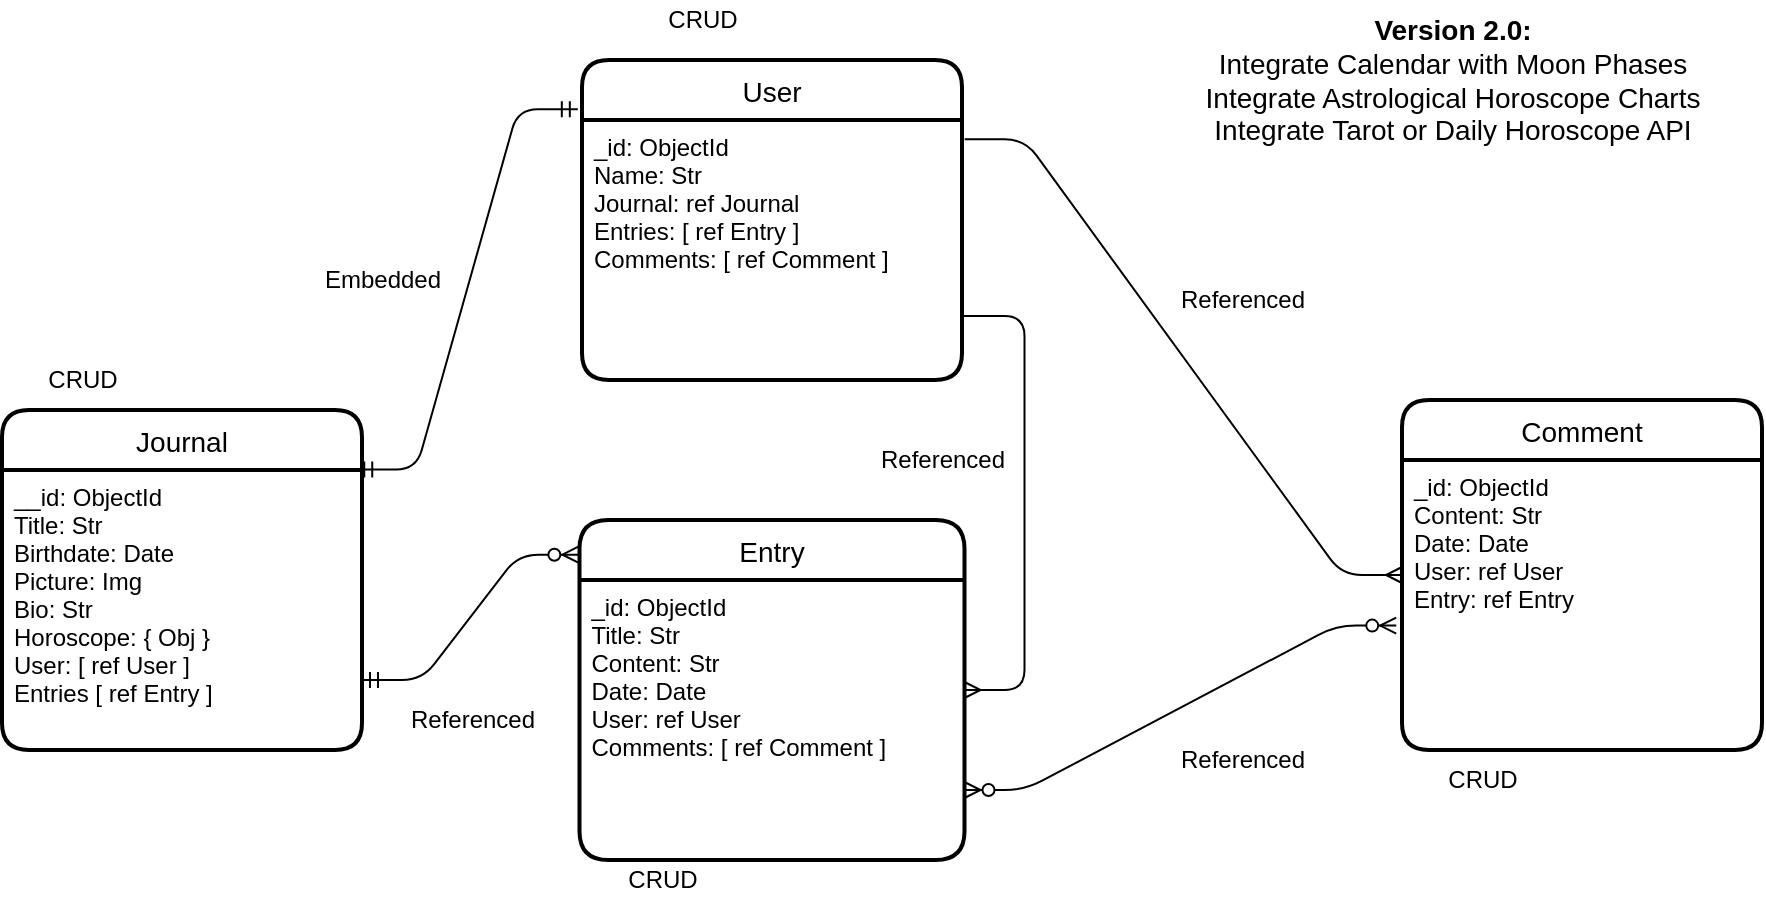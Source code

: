 <mxfile>
    <diagram id="hK5erOVCf_QydWKk-YI4" name="Page-1">
        <mxGraphModel dx="1031" dy="500" grid="1" gridSize="10" guides="1" tooltips="1" connect="1" arrows="1" fold="1" page="1" pageScale="1" pageWidth="850" pageHeight="1100" math="0" shadow="0">
            <root>
                <mxCell id="0"/>
                <mxCell id="1" parent="0"/>
                <mxCell id="2" value="User" style="swimlane;childLayout=stackLayout;horizontal=1;startSize=30;horizontalStack=0;rounded=1;fontSize=14;fontStyle=0;strokeWidth=2;resizeParent=0;resizeLast=1;shadow=0;dashed=0;align=center;" parent="1" vertex="1">
                    <mxGeometry x="440" y="190" width="190" height="160" as="geometry"/>
                </mxCell>
                <mxCell id="3" value="_id: ObjectId&#10;Name: Str&#10;Journal: ref Journal&#10;Entries: [ ref Entry ]&#10;Comments: [ ref Comment ]&#10;&#10;&#10;&#10;" style="align=left;strokeColor=none;fillColor=none;spacingLeft=4;fontSize=12;verticalAlign=top;resizable=0;rotatable=0;part=1;" parent="2" vertex="1">
                    <mxGeometry y="30" width="190" height="130" as="geometry"/>
                </mxCell>
                <mxCell id="4" value="Comment" style="swimlane;childLayout=stackLayout;horizontal=1;startSize=30;horizontalStack=0;rounded=1;fontSize=14;fontStyle=0;strokeWidth=2;resizeParent=0;resizeLast=1;shadow=0;dashed=0;align=center;" parent="1" vertex="1">
                    <mxGeometry x="850" y="360" width="180" height="175" as="geometry"/>
                </mxCell>
                <mxCell id="5" value="_id: ObjectId&#10;Content: Str&#10;Date: Date&#10;User: ref User&#10;Entry: ref Entry" style="align=left;strokeColor=none;fillColor=none;spacingLeft=4;fontSize=12;verticalAlign=top;resizable=0;rotatable=0;part=1;" parent="4" vertex="1">
                    <mxGeometry y="30" width="180" height="145" as="geometry"/>
                </mxCell>
                <mxCell id="6" value="Journal" style="swimlane;childLayout=stackLayout;horizontal=1;startSize=30;horizontalStack=0;rounded=1;fontSize=14;fontStyle=0;strokeWidth=2;resizeParent=0;resizeLast=1;shadow=0;dashed=0;align=center;" parent="1" vertex="1">
                    <mxGeometry x="150" y="365" width="180" height="170" as="geometry"/>
                </mxCell>
                <mxCell id="7" value="__id: ObjectId&#10;Title: Str&#10;Birthdate: Date&#10;Picture: Img&#10;Bio: Str&#10;Horoscope: { Obj } &#10;User: [ ref User ]&#10;Entries [ ref Entry ]&#10;" style="align=left;strokeColor=none;fillColor=none;spacingLeft=4;fontSize=12;verticalAlign=top;resizable=0;rotatable=0;part=1;" parent="6" vertex="1">
                    <mxGeometry y="30" width="180" height="140" as="geometry"/>
                </mxCell>
                <mxCell id="8" value="Entry" style="swimlane;childLayout=stackLayout;horizontal=1;startSize=30;horizontalStack=0;rounded=1;fontSize=14;fontStyle=0;strokeWidth=2;resizeParent=0;resizeLast=1;shadow=0;dashed=0;align=center;arcSize=16;" parent="1" vertex="1">
                    <mxGeometry x="438.75" y="420" width="192.5" height="170" as="geometry"/>
                </mxCell>
                <mxCell id="9" value="_id: ObjectId&#10;Title: Str&#10;Content: Str&#10;Date: Date&#10;User: ref User&#10;Comments: [ ref Comment ]" style="align=left;strokeColor=none;fillColor=none;spacingLeft=4;fontSize=12;verticalAlign=top;resizable=0;rotatable=0;part=1;" parent="8" vertex="1">
                    <mxGeometry y="30" width="192.5" height="140" as="geometry"/>
                </mxCell>
                <mxCell id="10" value="" style="edgeStyle=entityRelationEdgeStyle;fontSize=12;html=1;endArrow=ERzeroToMany;endFill=1;startArrow=ERzeroToMany;exitX=1;exitY=0.75;exitDx=0;exitDy=0;entryX=-0.016;entryY=0.571;entryDx=0;entryDy=0;entryPerimeter=0;" parent="1" source="9" target="5" edge="1">
                    <mxGeometry width="100" height="100" relative="1" as="geometry">
                        <mxPoint x="670" y="500" as="sourcePoint"/>
                        <mxPoint x="780" y="570" as="targetPoint"/>
                    </mxGeometry>
                </mxCell>
                <mxCell id="11" value="" style="edgeStyle=entityRelationEdgeStyle;fontSize=12;html=1;endArrow=ERzeroToMany;startArrow=ERmandOne;exitX=1;exitY=0.75;exitDx=0;exitDy=0;entryX=-0.003;entryY=0.102;entryDx=0;entryDy=0;entryPerimeter=0;" parent="1" source="7" target="8" edge="1">
                    <mxGeometry width="100" height="100" relative="1" as="geometry">
                        <mxPoint x="360" y="580" as="sourcePoint"/>
                        <mxPoint x="460" y="480" as="targetPoint"/>
                    </mxGeometry>
                </mxCell>
                <mxCell id="12" value="" style="edgeStyle=entityRelationEdgeStyle;fontSize=12;html=1;endArrow=ERmany;" parent="1" target="8" edge="1">
                    <mxGeometry width="100" height="100" relative="1" as="geometry">
                        <mxPoint x="630" y="318" as="sourcePoint"/>
                        <mxPoint x="710" y="420" as="targetPoint"/>
                    </mxGeometry>
                </mxCell>
                <mxCell id="13" value="" style="edgeStyle=entityRelationEdgeStyle;fontSize=12;html=1;endArrow=ERmany;exitX=1.007;exitY=0.074;exitDx=0;exitDy=0;exitPerimeter=0;" parent="1" source="3" target="4" edge="1">
                    <mxGeometry width="100" height="100" relative="1" as="geometry">
                        <mxPoint x="620" y="230" as="sourcePoint"/>
                        <mxPoint x="820" y="410" as="targetPoint"/>
                    </mxGeometry>
                </mxCell>
                <mxCell id="14" value="" style="edgeStyle=entityRelationEdgeStyle;fontSize=12;html=1;endArrow=ERmandOne;startArrow=ERmandOne;exitX=0.984;exitY=0.175;exitDx=0;exitDy=0;exitPerimeter=0;entryX=-0.011;entryY=0.154;entryDx=0;entryDy=0;entryPerimeter=0;" parent="1" source="6" target="2" edge="1">
                    <mxGeometry width="100" height="100" relative="1" as="geometry">
                        <mxPoint x="340" y="330" as="sourcePoint"/>
                        <mxPoint x="440" y="230" as="targetPoint"/>
                    </mxGeometry>
                </mxCell>
                <mxCell id="15" value="CRUD" style="text;html=1;align=center;verticalAlign=middle;resizable=0;points=[];autosize=1;strokeColor=none;" parent="1" vertex="1">
                    <mxGeometry x="475" y="160" width="50" height="20" as="geometry"/>
                </mxCell>
                <mxCell id="16" value="CRUD" style="text;html=1;align=center;verticalAlign=middle;resizable=0;points=[];autosize=1;strokeColor=none;" parent="1" vertex="1">
                    <mxGeometry x="165" y="340" width="50" height="20" as="geometry"/>
                </mxCell>
                <mxCell id="17" value="CRUD" style="text;html=1;align=center;verticalAlign=middle;resizable=0;points=[];autosize=1;strokeColor=none;" parent="1" vertex="1">
                    <mxGeometry x="455" y="590" width="50" height="20" as="geometry"/>
                </mxCell>
                <mxCell id="18" value="CRUD" style="text;html=1;align=center;verticalAlign=middle;resizable=0;points=[];autosize=1;strokeColor=none;" parent="1" vertex="1">
                    <mxGeometry x="865" y="540" width="50" height="20" as="geometry"/>
                </mxCell>
                <mxCell id="19" value="Embedded" style="text;html=1;align=center;verticalAlign=middle;resizable=0;points=[];autosize=1;strokeColor=none;" parent="1" vertex="1">
                    <mxGeometry x="305" y="290" width="70" height="20" as="geometry"/>
                </mxCell>
                <mxCell id="20" value="Referenced" style="text;html=1;align=center;verticalAlign=middle;resizable=0;points=[];autosize=1;strokeColor=none;" parent="1" vertex="1">
                    <mxGeometry x="730" y="300" width="80" height="20" as="geometry"/>
                </mxCell>
                <mxCell id="21" value="Referenced" style="text;html=1;align=center;verticalAlign=middle;resizable=0;points=[];autosize=1;strokeColor=none;" parent="1" vertex="1">
                    <mxGeometry x="730" y="530" width="80" height="20" as="geometry"/>
                </mxCell>
                <mxCell id="22" value="Referenced" style="text;html=1;align=center;verticalAlign=middle;resizable=0;points=[];autosize=1;strokeColor=none;" parent="1" vertex="1">
                    <mxGeometry x="345" y="510" width="80" height="20" as="geometry"/>
                </mxCell>
                <mxCell id="23" value="Referenced" style="text;html=1;align=center;verticalAlign=middle;resizable=0;points=[];autosize=1;strokeColor=none;" parent="1" vertex="1">
                    <mxGeometry x="580" y="380" width="80" height="20" as="geometry"/>
                </mxCell>
                <mxCell id="24" value="&lt;font style=&quot;font-size: 14px&quot;&gt;&lt;b&gt;Version 2.0:&lt;/b&gt;&lt;br&gt;Integrate Calendar with Moon Phases&lt;br&gt;Integrate Astrological Horoscope Charts&lt;br&gt;Integrate Tarot or Daily Horoscope API&lt;/font&gt;" style="text;html=1;align=center;verticalAlign=middle;resizable=0;points=[];autosize=1;strokeColor=none;" parent="1" vertex="1">
                    <mxGeometry x="745" y="165" width="260" height="70" as="geometry"/>
                </mxCell>
            </root>
        </mxGraphModel>
    </diagram>
</mxfile>